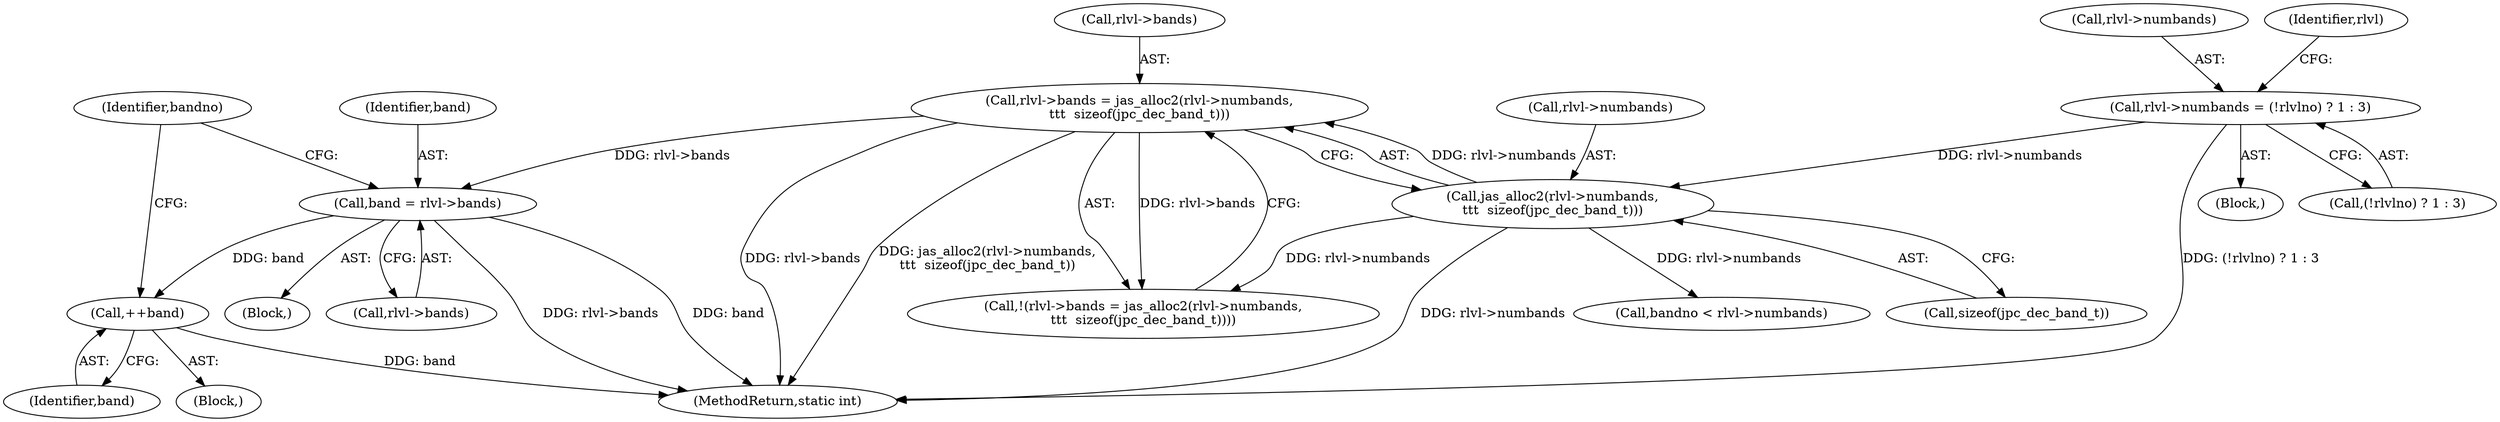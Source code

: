 digraph "0_jasper_1abc2e5a401a4bf1d5ca4df91358ce5df111f495@pointer" {
"1000687" [label="(Call,++band)"];
"1000674" [label="(Call,band = rlvl->bands)"];
"1000655" [label="(Call,rlvl->bands = jas_alloc2(rlvl->numbands,\n\t\t\t  sizeof(jpc_dec_band_t)))"];
"1000659" [label="(Call,jas_alloc2(rlvl->numbands,\n\t\t\t  sizeof(jpc_dec_band_t)))"];
"1000644" [label="(Call,rlvl->numbands = (!rlvlno) ? 1 : 3)"];
"1000345" [label="(Block,)"];
"1000687" [label="(Call,++band)"];
"1000674" [label="(Call,band = rlvl->bands)"];
"1000663" [label="(Call,sizeof(jpc_dec_band_t))"];
"1000656" [label="(Call,rlvl->bands)"];
"1000670" [label="(Block,)"];
"1000676" [label="(Call,rlvl->bands)"];
"1000675" [label="(Identifier,band)"];
"1001419" [label="(MethodReturn,static int)"];
"1000659" [label="(Call,jas_alloc2(rlvl->numbands,\n\t\t\t  sizeof(jpc_dec_band_t)))"];
"1000645" [label="(Call,rlvl->numbands)"];
"1000657" [label="(Identifier,rlvl)"];
"1000644" [label="(Call,rlvl->numbands = (!rlvlno) ? 1 : 3)"];
"1000655" [label="(Call,rlvl->bands = jas_alloc2(rlvl->numbands,\n\t\t\t  sizeof(jpc_dec_band_t)))"];
"1000648" [label="(Call,(!rlvlno) ? 1 : 3)"];
"1000660" [label="(Call,rlvl->numbands)"];
"1000679" [label="(Call,bandno < rlvl->numbands)"];
"1000654" [label="(Call,!(rlvl->bands = jas_alloc2(rlvl->numbands,\n\t\t\t  sizeof(jpc_dec_band_t))))"];
"1000684" [label="(Block,)"];
"1000680" [label="(Identifier,bandno)"];
"1000688" [label="(Identifier,band)"];
"1000687" -> "1000684"  [label="AST: "];
"1000687" -> "1000688"  [label="CFG: "];
"1000688" -> "1000687"  [label="AST: "];
"1000680" -> "1000687"  [label="CFG: "];
"1000687" -> "1001419"  [label="DDG: band"];
"1000674" -> "1000687"  [label="DDG: band"];
"1000674" -> "1000670"  [label="AST: "];
"1000674" -> "1000676"  [label="CFG: "];
"1000675" -> "1000674"  [label="AST: "];
"1000676" -> "1000674"  [label="AST: "];
"1000680" -> "1000674"  [label="CFG: "];
"1000674" -> "1001419"  [label="DDG: rlvl->bands"];
"1000674" -> "1001419"  [label="DDG: band"];
"1000655" -> "1000674"  [label="DDG: rlvl->bands"];
"1000655" -> "1000654"  [label="AST: "];
"1000655" -> "1000659"  [label="CFG: "];
"1000656" -> "1000655"  [label="AST: "];
"1000659" -> "1000655"  [label="AST: "];
"1000654" -> "1000655"  [label="CFG: "];
"1000655" -> "1001419"  [label="DDG: rlvl->bands"];
"1000655" -> "1001419"  [label="DDG: jas_alloc2(rlvl->numbands,\n\t\t\t  sizeof(jpc_dec_band_t))"];
"1000655" -> "1000654"  [label="DDG: rlvl->bands"];
"1000659" -> "1000655"  [label="DDG: rlvl->numbands"];
"1000659" -> "1000663"  [label="CFG: "];
"1000660" -> "1000659"  [label="AST: "];
"1000663" -> "1000659"  [label="AST: "];
"1000659" -> "1001419"  [label="DDG: rlvl->numbands"];
"1000659" -> "1000654"  [label="DDG: rlvl->numbands"];
"1000644" -> "1000659"  [label="DDG: rlvl->numbands"];
"1000659" -> "1000679"  [label="DDG: rlvl->numbands"];
"1000644" -> "1000345"  [label="AST: "];
"1000644" -> "1000648"  [label="CFG: "];
"1000645" -> "1000644"  [label="AST: "];
"1000648" -> "1000644"  [label="AST: "];
"1000657" -> "1000644"  [label="CFG: "];
"1000644" -> "1001419"  [label="DDG: (!rlvlno) ? 1 : 3"];
}
